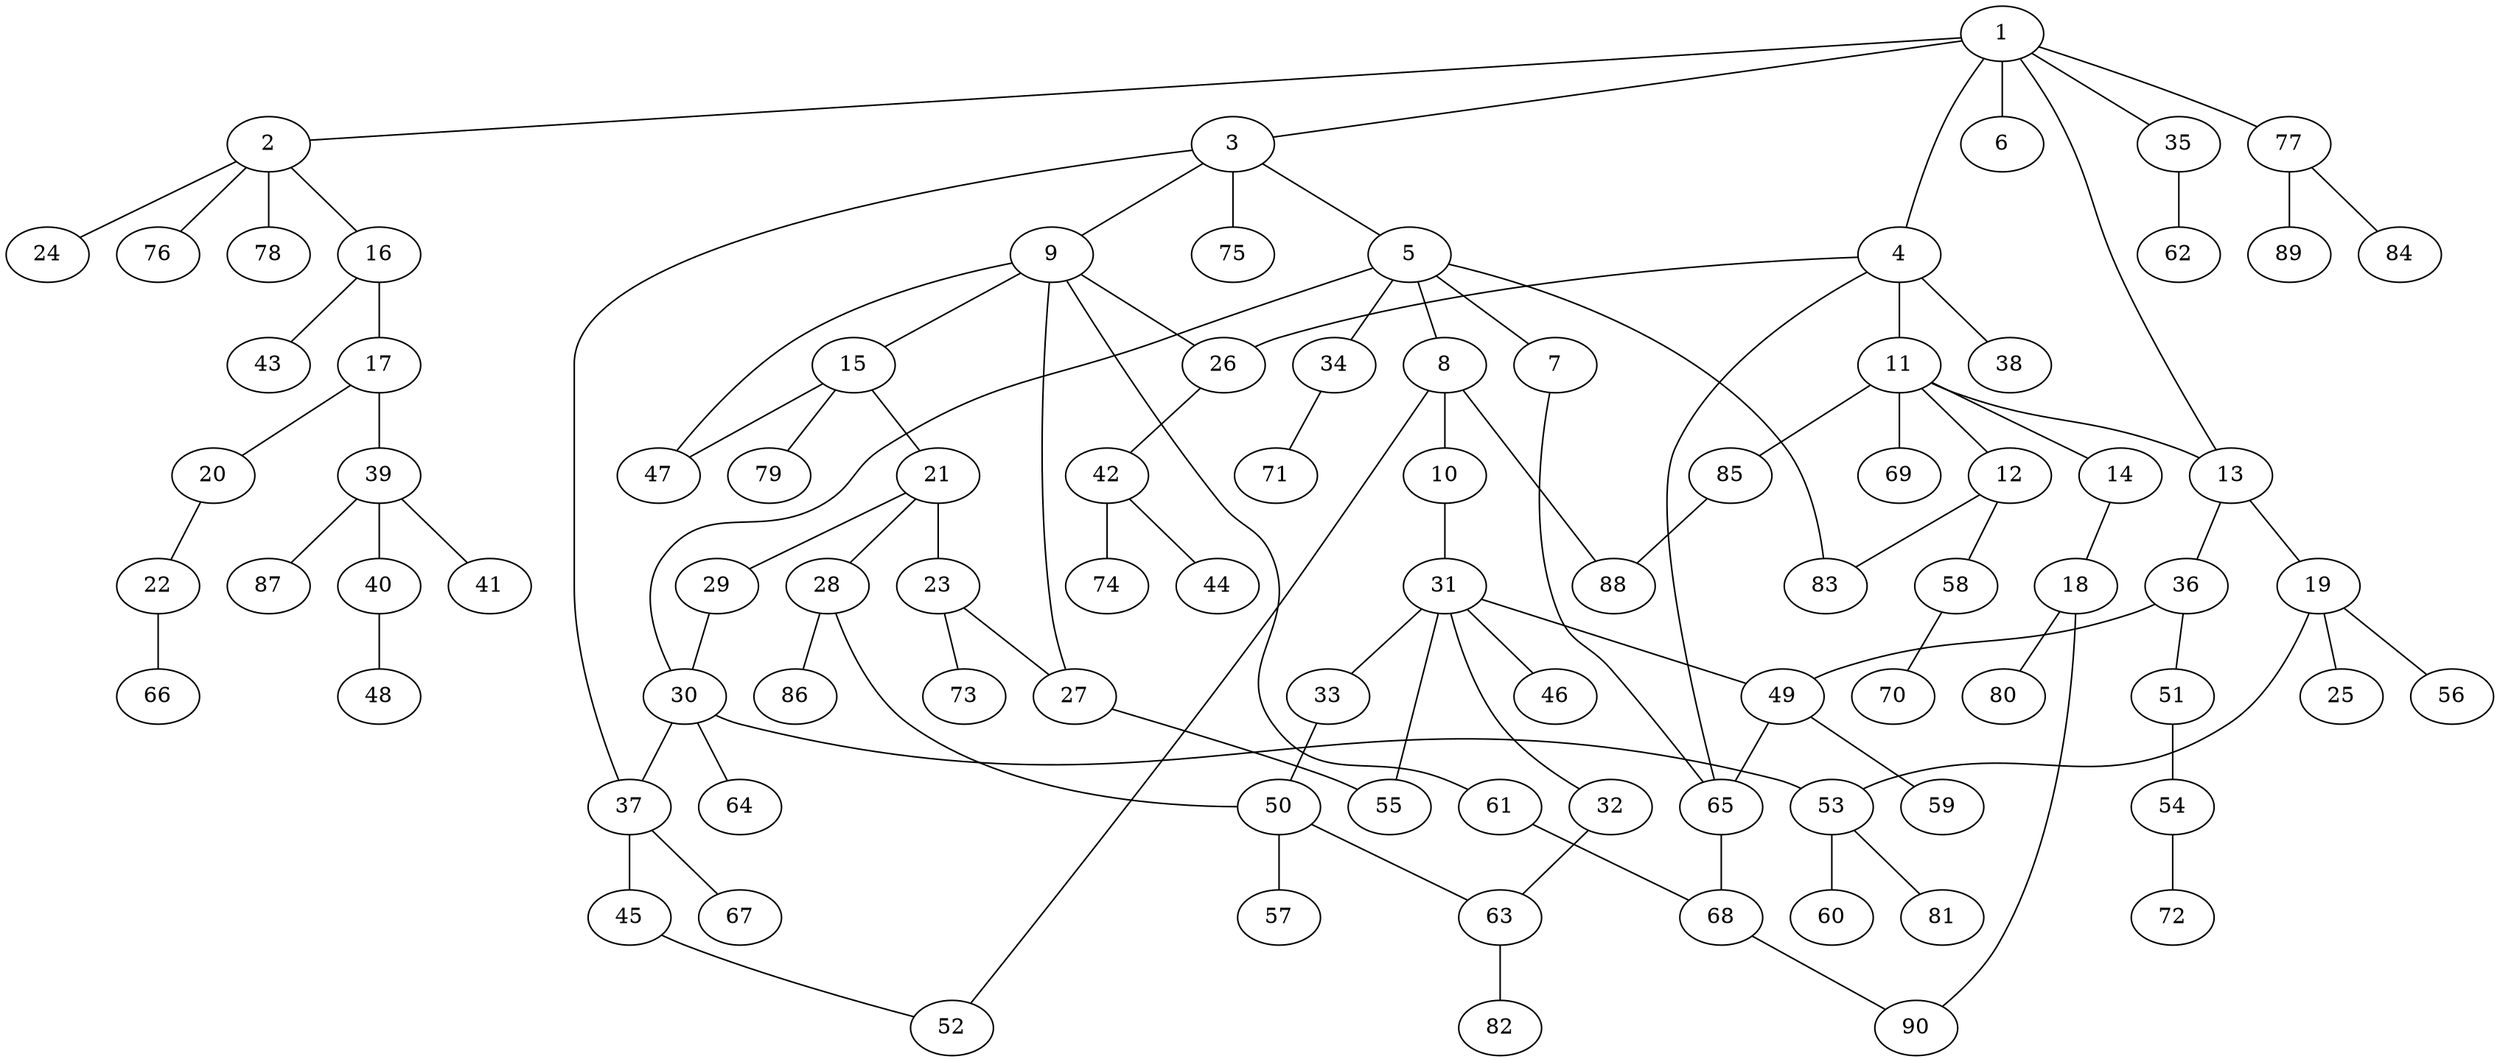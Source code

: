 graph graphname {1--2
1--3
1--4
1--6
1--13
1--35
1--77
2--16
2--24
2--76
2--78
3--5
3--9
3--37
3--75
4--11
4--26
4--38
4--65
5--7
5--8
5--30
5--34
5--83
7--65
8--10
8--52
8--88
9--15
9--26
9--27
9--47
9--61
10--31
11--12
11--13
11--14
11--69
11--85
12--58
12--83
13--19
13--36
14--18
15--21
15--47
15--79
16--17
16--43
17--20
17--39
18--80
18--90
19--25
19--53
19--56
20--22
21--23
21--28
21--29
22--66
23--27
23--73
26--42
27--55
28--50
28--86
29--30
30--37
30--53
30--64
31--32
31--33
31--46
31--49
31--55
32--63
33--50
34--71
35--62
36--49
36--51
37--45
37--67
39--40
39--41
39--87
40--48
42--44
42--74
45--52
49--59
49--65
50--57
50--63
51--54
53--60
53--81
54--72
58--70
61--68
63--82
65--68
68--90
77--84
77--89
85--88
}